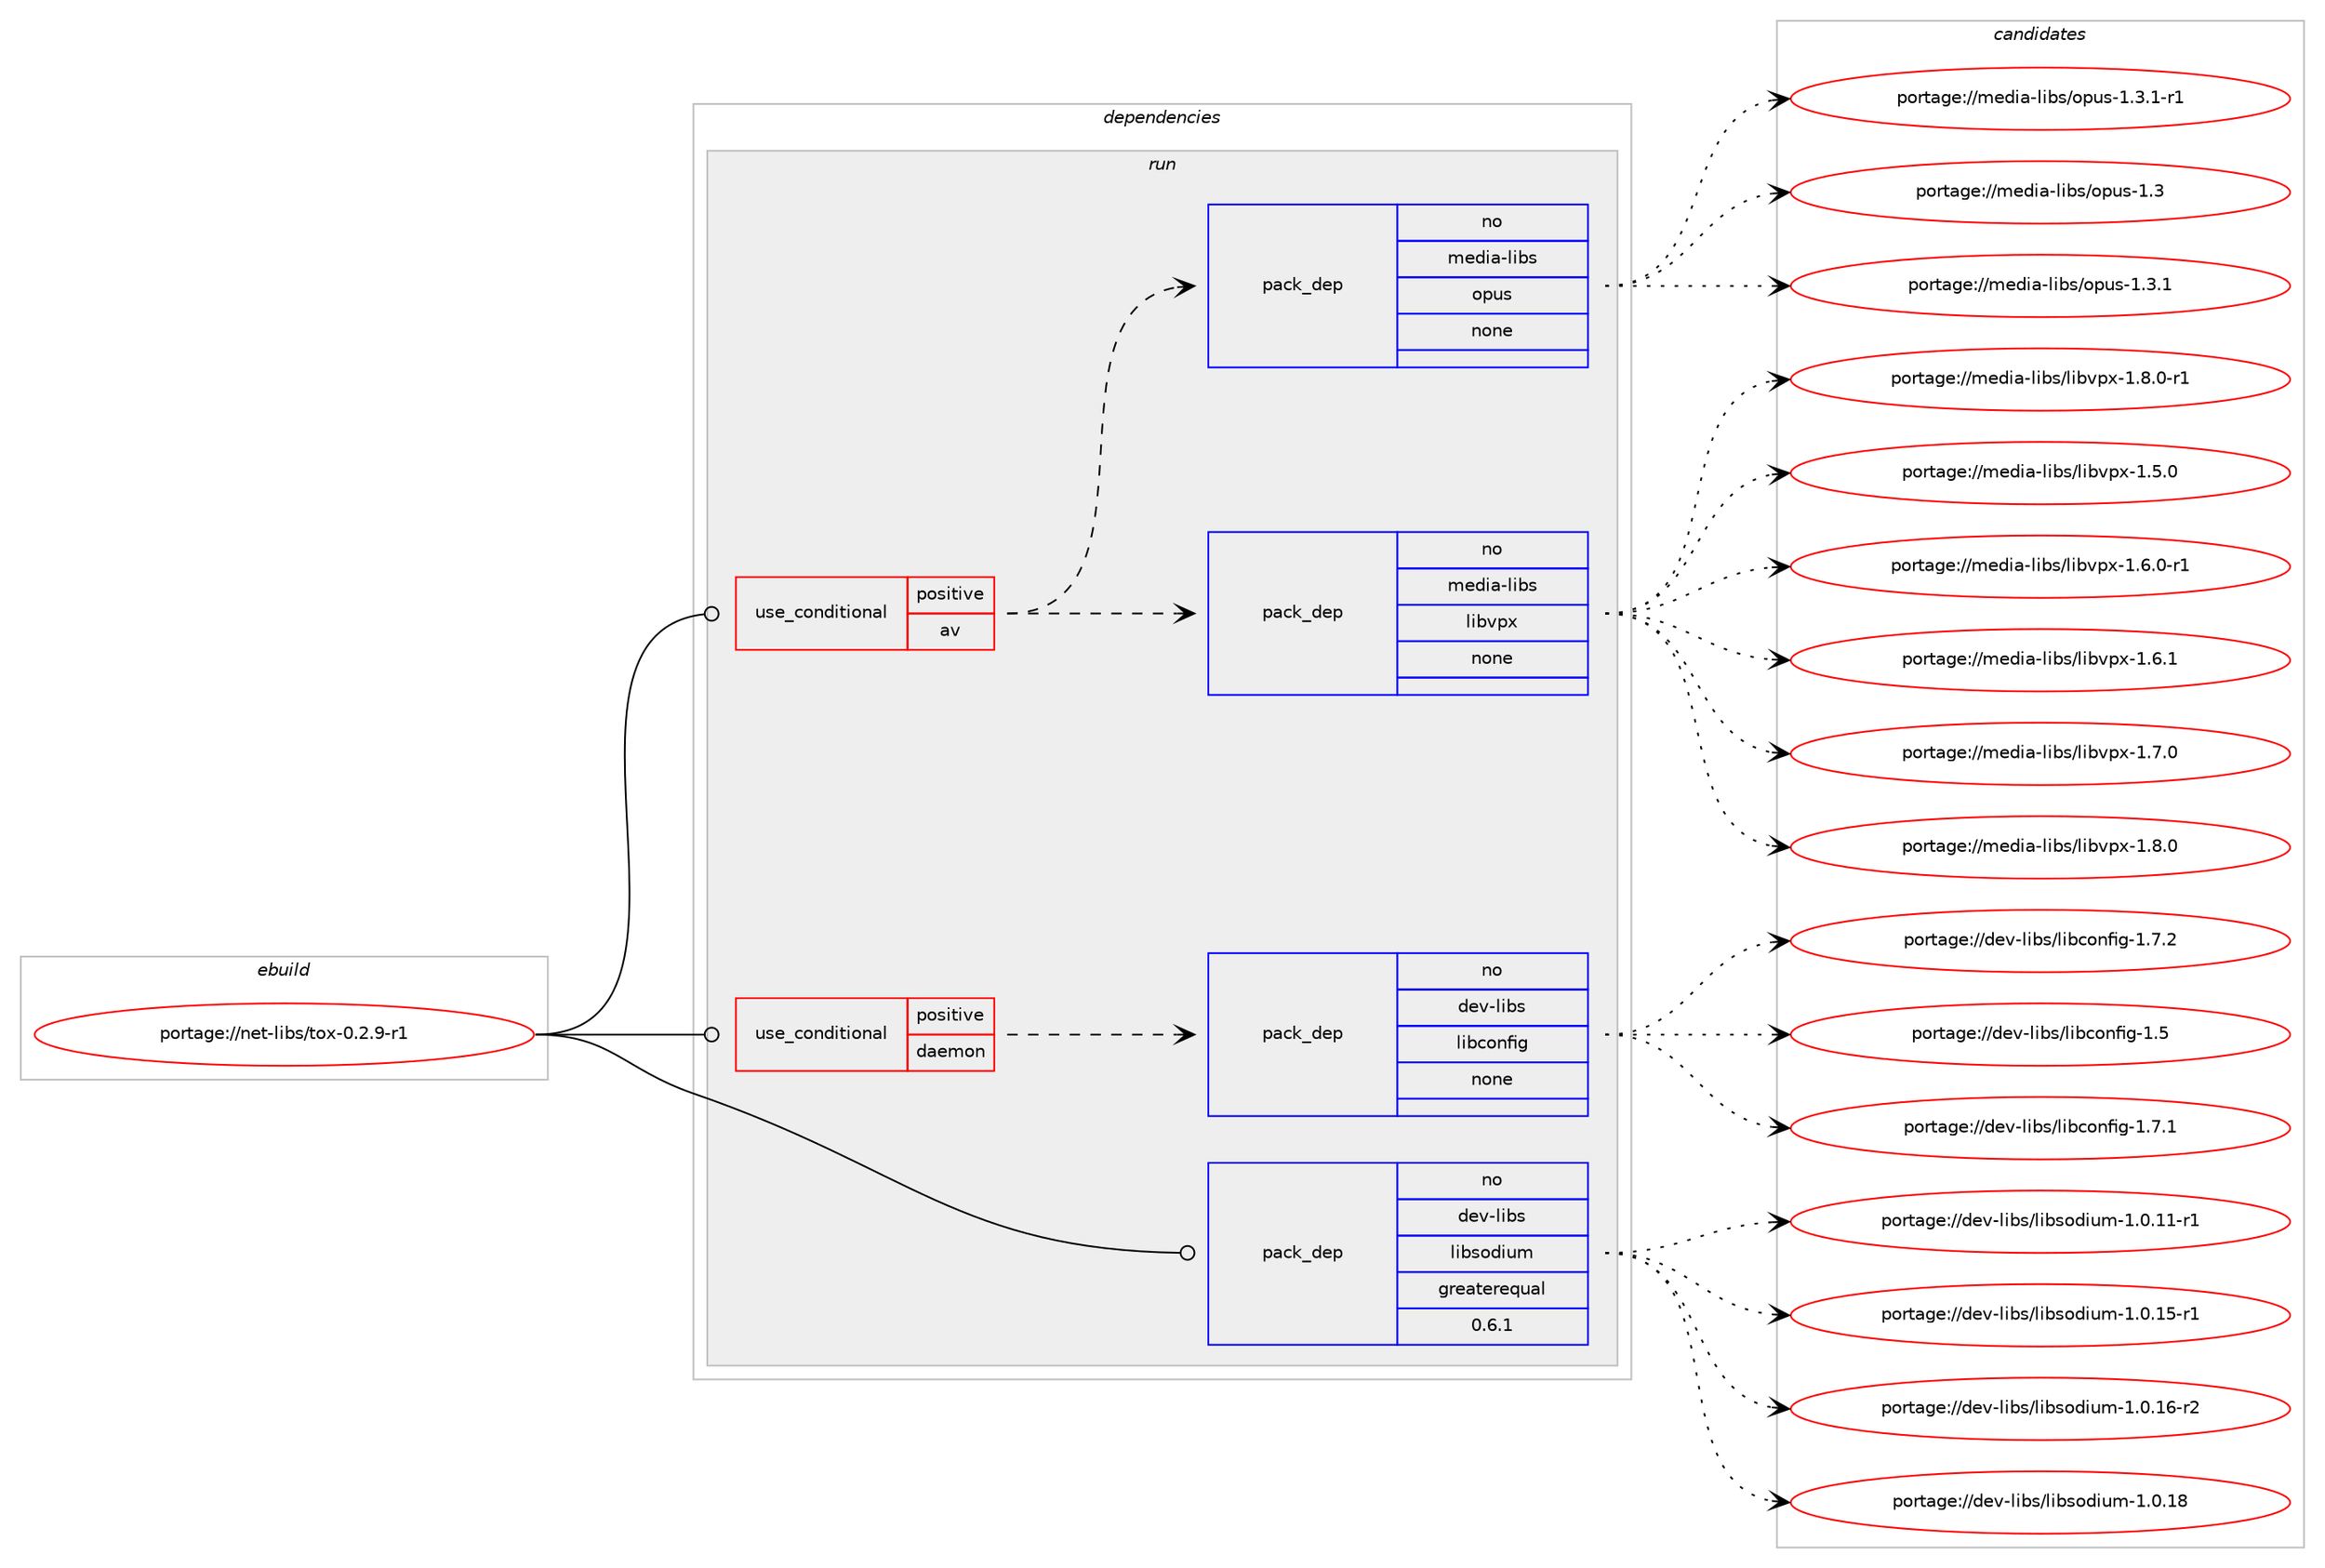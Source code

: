 digraph prolog {

# *************
# Graph options
# *************

newrank=true;
concentrate=true;
compound=true;
graph [rankdir=LR,fontname=Helvetica,fontsize=10,ranksep=1.5];#, ranksep=2.5, nodesep=0.2];
edge  [arrowhead=vee];
node  [fontname=Helvetica,fontsize=10];

# **********
# The ebuild
# **********

subgraph cluster_leftcol {
color=gray;
rank=same;
label=<<i>ebuild</i>>;
id [label="portage://net-libs/tox-0.2.9-r1", color=red, width=4, href="../net-libs/tox-0.2.9-r1.svg"];
}

# ****************
# The dependencies
# ****************

subgraph cluster_midcol {
color=gray;
label=<<i>dependencies</i>>;
subgraph cluster_compile {
fillcolor="#eeeeee";
style=filled;
label=<<i>compile</i>>;
}
subgraph cluster_compileandrun {
fillcolor="#eeeeee";
style=filled;
label=<<i>compile and run</i>>;
}
subgraph cluster_run {
fillcolor="#eeeeee";
style=filled;
label=<<i>run</i>>;
subgraph cond90620 {
dependency362055 [label=<<TABLE BORDER="0" CELLBORDER="1" CELLSPACING="0" CELLPADDING="4"><TR><TD ROWSPAN="3" CELLPADDING="10">use_conditional</TD></TR><TR><TD>positive</TD></TR><TR><TD>av</TD></TR></TABLE>>, shape=none, color=red];
subgraph pack265404 {
dependency362056 [label=<<TABLE BORDER="0" CELLBORDER="1" CELLSPACING="0" CELLPADDING="4" WIDTH="220"><TR><TD ROWSPAN="6" CELLPADDING="30">pack_dep</TD></TR><TR><TD WIDTH="110">no</TD></TR><TR><TD>media-libs</TD></TR><TR><TD>libvpx</TD></TR><TR><TD>none</TD></TR><TR><TD></TD></TR></TABLE>>, shape=none, color=blue];
}
dependency362055:e -> dependency362056:w [weight=20,style="dashed",arrowhead="vee"];
subgraph pack265405 {
dependency362057 [label=<<TABLE BORDER="0" CELLBORDER="1" CELLSPACING="0" CELLPADDING="4" WIDTH="220"><TR><TD ROWSPAN="6" CELLPADDING="30">pack_dep</TD></TR><TR><TD WIDTH="110">no</TD></TR><TR><TD>media-libs</TD></TR><TR><TD>opus</TD></TR><TR><TD>none</TD></TR><TR><TD></TD></TR></TABLE>>, shape=none, color=blue];
}
dependency362055:e -> dependency362057:w [weight=20,style="dashed",arrowhead="vee"];
}
id:e -> dependency362055:w [weight=20,style="solid",arrowhead="odot"];
subgraph cond90621 {
dependency362058 [label=<<TABLE BORDER="0" CELLBORDER="1" CELLSPACING="0" CELLPADDING="4"><TR><TD ROWSPAN="3" CELLPADDING="10">use_conditional</TD></TR><TR><TD>positive</TD></TR><TR><TD>daemon</TD></TR></TABLE>>, shape=none, color=red];
subgraph pack265406 {
dependency362059 [label=<<TABLE BORDER="0" CELLBORDER="1" CELLSPACING="0" CELLPADDING="4" WIDTH="220"><TR><TD ROWSPAN="6" CELLPADDING="30">pack_dep</TD></TR><TR><TD WIDTH="110">no</TD></TR><TR><TD>dev-libs</TD></TR><TR><TD>libconfig</TD></TR><TR><TD>none</TD></TR><TR><TD></TD></TR></TABLE>>, shape=none, color=blue];
}
dependency362058:e -> dependency362059:w [weight=20,style="dashed",arrowhead="vee"];
}
id:e -> dependency362058:w [weight=20,style="solid",arrowhead="odot"];
subgraph pack265407 {
dependency362060 [label=<<TABLE BORDER="0" CELLBORDER="1" CELLSPACING="0" CELLPADDING="4" WIDTH="220"><TR><TD ROWSPAN="6" CELLPADDING="30">pack_dep</TD></TR><TR><TD WIDTH="110">no</TD></TR><TR><TD>dev-libs</TD></TR><TR><TD>libsodium</TD></TR><TR><TD>greaterequal</TD></TR><TR><TD>0.6.1</TD></TR></TABLE>>, shape=none, color=blue];
}
id:e -> dependency362060:w [weight=20,style="solid",arrowhead="odot"];
}
}

# **************
# The candidates
# **************

subgraph cluster_choices {
rank=same;
color=gray;
label=<<i>candidates</i>>;

subgraph choice265404 {
color=black;
nodesep=1;
choiceportage1091011001059745108105981154710810598118112120454946534648 [label="portage://media-libs/libvpx-1.5.0", color=red, width=4,href="../media-libs/libvpx-1.5.0.svg"];
choiceportage10910110010597451081059811547108105981181121204549465446484511449 [label="portage://media-libs/libvpx-1.6.0-r1", color=red, width=4,href="../media-libs/libvpx-1.6.0-r1.svg"];
choiceportage1091011001059745108105981154710810598118112120454946544649 [label="portage://media-libs/libvpx-1.6.1", color=red, width=4,href="../media-libs/libvpx-1.6.1.svg"];
choiceportage1091011001059745108105981154710810598118112120454946554648 [label="portage://media-libs/libvpx-1.7.0", color=red, width=4,href="../media-libs/libvpx-1.7.0.svg"];
choiceportage1091011001059745108105981154710810598118112120454946564648 [label="portage://media-libs/libvpx-1.8.0", color=red, width=4,href="../media-libs/libvpx-1.8.0.svg"];
choiceportage10910110010597451081059811547108105981181121204549465646484511449 [label="portage://media-libs/libvpx-1.8.0-r1", color=red, width=4,href="../media-libs/libvpx-1.8.0-r1.svg"];
dependency362056:e -> choiceportage1091011001059745108105981154710810598118112120454946534648:w [style=dotted,weight="100"];
dependency362056:e -> choiceportage10910110010597451081059811547108105981181121204549465446484511449:w [style=dotted,weight="100"];
dependency362056:e -> choiceportage1091011001059745108105981154710810598118112120454946544649:w [style=dotted,weight="100"];
dependency362056:e -> choiceportage1091011001059745108105981154710810598118112120454946554648:w [style=dotted,weight="100"];
dependency362056:e -> choiceportage1091011001059745108105981154710810598118112120454946564648:w [style=dotted,weight="100"];
dependency362056:e -> choiceportage10910110010597451081059811547108105981181121204549465646484511449:w [style=dotted,weight="100"];
}
subgraph choice265405 {
color=black;
nodesep=1;
choiceportage1091011001059745108105981154711111211711545494651 [label="portage://media-libs/opus-1.3", color=red, width=4,href="../media-libs/opus-1.3.svg"];
choiceportage10910110010597451081059811547111112117115454946514649 [label="portage://media-libs/opus-1.3.1", color=red, width=4,href="../media-libs/opus-1.3.1.svg"];
choiceportage109101100105974510810598115471111121171154549465146494511449 [label="portage://media-libs/opus-1.3.1-r1", color=red, width=4,href="../media-libs/opus-1.3.1-r1.svg"];
dependency362057:e -> choiceportage1091011001059745108105981154711111211711545494651:w [style=dotted,weight="100"];
dependency362057:e -> choiceportage10910110010597451081059811547111112117115454946514649:w [style=dotted,weight="100"];
dependency362057:e -> choiceportage109101100105974510810598115471111121171154549465146494511449:w [style=dotted,weight="100"];
}
subgraph choice265406 {
color=black;
nodesep=1;
choiceportage100101118451081059811547108105989911111010210510345494653 [label="portage://dev-libs/libconfig-1.5", color=red, width=4,href="../dev-libs/libconfig-1.5.svg"];
choiceportage1001011184510810598115471081059899111110102105103454946554649 [label="portage://dev-libs/libconfig-1.7.1", color=red, width=4,href="../dev-libs/libconfig-1.7.1.svg"];
choiceportage1001011184510810598115471081059899111110102105103454946554650 [label="portage://dev-libs/libconfig-1.7.2", color=red, width=4,href="../dev-libs/libconfig-1.7.2.svg"];
dependency362059:e -> choiceportage100101118451081059811547108105989911111010210510345494653:w [style=dotted,weight="100"];
dependency362059:e -> choiceportage1001011184510810598115471081059899111110102105103454946554649:w [style=dotted,weight="100"];
dependency362059:e -> choiceportage1001011184510810598115471081059899111110102105103454946554650:w [style=dotted,weight="100"];
}
subgraph choice265407 {
color=black;
nodesep=1;
choiceportage10010111845108105981154710810598115111100105117109454946484649494511449 [label="portage://dev-libs/libsodium-1.0.11-r1", color=red, width=4,href="../dev-libs/libsodium-1.0.11-r1.svg"];
choiceportage10010111845108105981154710810598115111100105117109454946484649534511449 [label="portage://dev-libs/libsodium-1.0.15-r1", color=red, width=4,href="../dev-libs/libsodium-1.0.15-r1.svg"];
choiceportage10010111845108105981154710810598115111100105117109454946484649544511450 [label="portage://dev-libs/libsodium-1.0.16-r2", color=red, width=4,href="../dev-libs/libsodium-1.0.16-r2.svg"];
choiceportage1001011184510810598115471081059811511110010511710945494648464956 [label="portage://dev-libs/libsodium-1.0.18", color=red, width=4,href="../dev-libs/libsodium-1.0.18.svg"];
dependency362060:e -> choiceportage10010111845108105981154710810598115111100105117109454946484649494511449:w [style=dotted,weight="100"];
dependency362060:e -> choiceportage10010111845108105981154710810598115111100105117109454946484649534511449:w [style=dotted,weight="100"];
dependency362060:e -> choiceportage10010111845108105981154710810598115111100105117109454946484649544511450:w [style=dotted,weight="100"];
dependency362060:e -> choiceportage1001011184510810598115471081059811511110010511710945494648464956:w [style=dotted,weight="100"];
}
}

}
